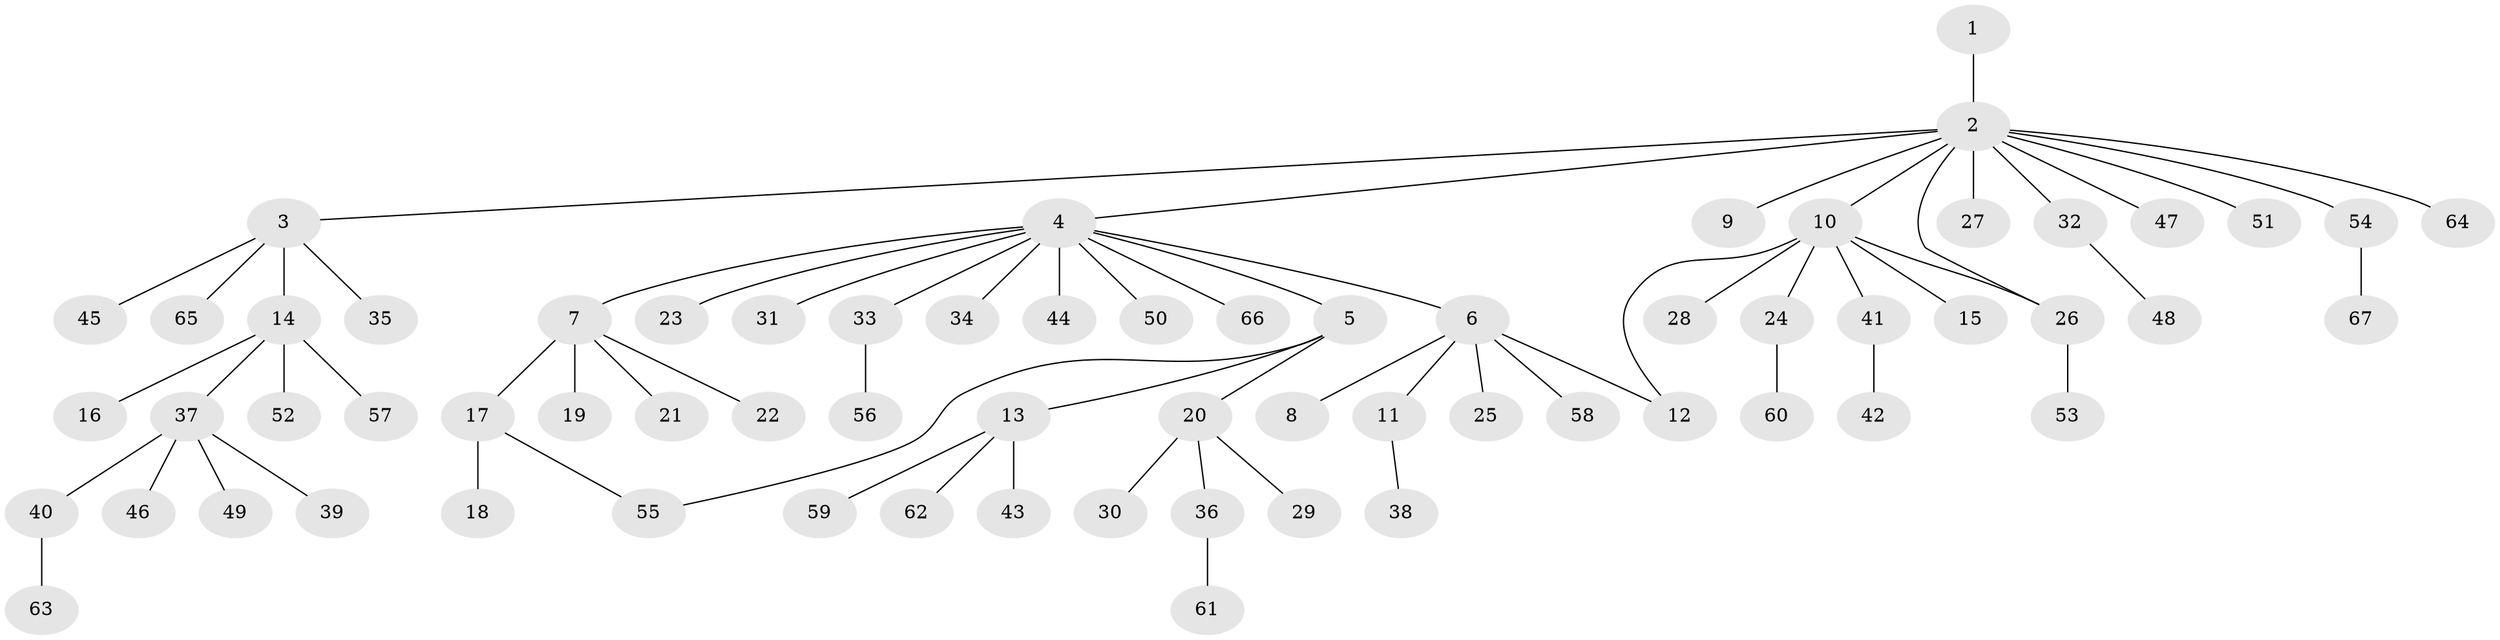 // coarse degree distribution, {11: 0.02127659574468085, 4: 0.10638297872340426, 10: 0.02127659574468085, 5: 0.02127659574468085, 1: 0.6808510638297872, 6: 0.02127659574468085, 2: 0.0851063829787234, 3: 0.0425531914893617}
// Generated by graph-tools (version 1.1) at 2025/50/03/04/25 22:50:05]
// undirected, 67 vertices, 69 edges
graph export_dot {
  node [color=gray90,style=filled];
  1;
  2;
  3;
  4;
  5;
  6;
  7;
  8;
  9;
  10;
  11;
  12;
  13;
  14;
  15;
  16;
  17;
  18;
  19;
  20;
  21;
  22;
  23;
  24;
  25;
  26;
  27;
  28;
  29;
  30;
  31;
  32;
  33;
  34;
  35;
  36;
  37;
  38;
  39;
  40;
  41;
  42;
  43;
  44;
  45;
  46;
  47;
  48;
  49;
  50;
  51;
  52;
  53;
  54;
  55;
  56;
  57;
  58;
  59;
  60;
  61;
  62;
  63;
  64;
  65;
  66;
  67;
  1 -- 2;
  2 -- 3;
  2 -- 4;
  2 -- 9;
  2 -- 10;
  2 -- 26;
  2 -- 27;
  2 -- 32;
  2 -- 47;
  2 -- 51;
  2 -- 54;
  2 -- 64;
  3 -- 14;
  3 -- 35;
  3 -- 45;
  3 -- 65;
  4 -- 5;
  4 -- 6;
  4 -- 7;
  4 -- 23;
  4 -- 31;
  4 -- 33;
  4 -- 34;
  4 -- 44;
  4 -- 50;
  4 -- 66;
  5 -- 13;
  5 -- 20;
  5 -- 55;
  6 -- 8;
  6 -- 11;
  6 -- 12;
  6 -- 25;
  6 -- 58;
  7 -- 17;
  7 -- 19;
  7 -- 21;
  7 -- 22;
  10 -- 12;
  10 -- 15;
  10 -- 24;
  10 -- 26;
  10 -- 28;
  10 -- 41;
  11 -- 38;
  13 -- 43;
  13 -- 59;
  13 -- 62;
  14 -- 16;
  14 -- 37;
  14 -- 52;
  14 -- 57;
  17 -- 18;
  17 -- 55;
  20 -- 29;
  20 -- 30;
  20 -- 36;
  24 -- 60;
  26 -- 53;
  32 -- 48;
  33 -- 56;
  36 -- 61;
  37 -- 39;
  37 -- 40;
  37 -- 46;
  37 -- 49;
  40 -- 63;
  41 -- 42;
  54 -- 67;
}
